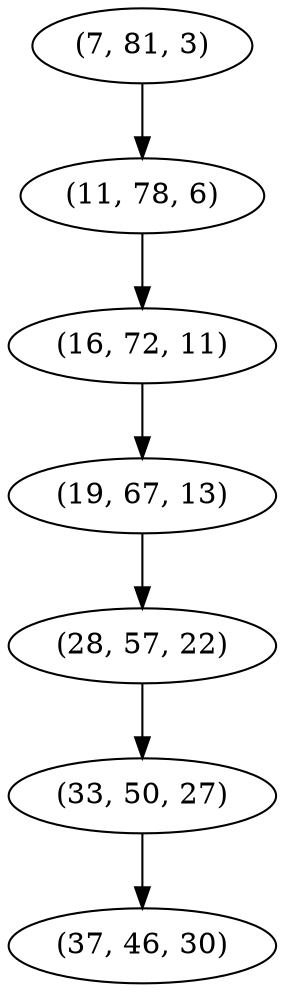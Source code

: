 digraph tree {
    "(7, 81, 3)";
    "(11, 78, 6)";
    "(16, 72, 11)";
    "(19, 67, 13)";
    "(28, 57, 22)";
    "(33, 50, 27)";
    "(37, 46, 30)";
    "(7, 81, 3)" -> "(11, 78, 6)";
    "(11, 78, 6)" -> "(16, 72, 11)";
    "(16, 72, 11)" -> "(19, 67, 13)";
    "(19, 67, 13)" -> "(28, 57, 22)";
    "(28, 57, 22)" -> "(33, 50, 27)";
    "(33, 50, 27)" -> "(37, 46, 30)";
}
